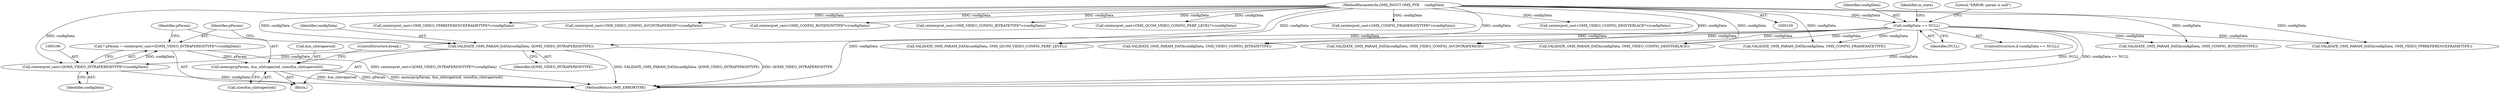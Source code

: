 digraph "0_Android_560ccdb509a7b86186fac0fce1b25bd9a3e6a6e8_4@API" {
"1000198" [label="(Call,memcpy(pParam, &m_sIntraperiod, sizeof(m_sIntraperiod)))"];
"1000193" [label="(Call,* pParam = reinterpret_cast<QOMX_VIDEO_INTRAPERIODTYPE*>(configData))"];
"1000195" [label="(Call,reinterpret_cast<QOMX_VIDEO_INTRAPERIODTYPE*>(configData))"];
"1000189" [label="(Call,VALIDATE_OMX_PARAM_DATA(configData, QOMX_VIDEO_INTRAPERIODTYPE))"];
"1000109" [label="(Call,configData == NULL)"];
"1000103" [label="(MethodParameterIn,OMX_INOUT OMX_PTR     configData)"];
"1000193" [label="(Call,* pParam = reinterpret_cast<QOMX_VIDEO_INTRAPERIODTYPE*>(configData))"];
"1000199" [label="(Identifier,pParam)"];
"1000253" [label="(Call,reinterpret_cast<OMX_VIDEO_VP8REFERENCEFRAMETYPE*>(configData))"];
"1000267" [label="(Call,VALIDATE_OMX_PARAM_DATA(configData, OMX_QCOM_VIDEO_CONFIG_PERF_LEVEL))"];
"1000213" [label="(Call,reinterpret_cast<OMX_VIDEO_CONFIG_AVCINTRAPERIOD*>(configData))"];
"1000175" [label="(Call,reinterpret_cast<OMX_CONFIG_ROTATIONTYPE*>(configData))"];
"1000139" [label="(Call,reinterpret_cast<OMX_VIDEO_CONFIG_BITRATETYPE*>(configData))"];
"1000274" [label="(Call,reinterpret_cast<OMX_QCOM_VIDEO_CONFIG_PERF_LEVEL*>(configData))"];
"1000111" [label="(Identifier,NULL)"];
"1000200" [label="(Call,&m_sIntraperiod)"];
"1000119" [label="(Identifier,m_state)"];
"1000310" [label="(MethodReturn,OMX_ERRORTYPE)"];
"1000207" [label="(Call,VALIDATE_OMX_PARAM_DATA(configData, OMX_VIDEO_CONFIG_AVCINTRAPERIOD))"];
"1000114" [label="(Literal,\"ERROR: param is null\")"];
"1000202" [label="(Call,sizeof(m_sIntraperiod))"];
"1000169" [label="(Call,VALIDATE_OMX_PARAM_DATA(configData, OMX_CONFIG_ROTATIONTYPE))"];
"1000103" [label="(MethodParameterIn,OMX_INOUT OMX_PTR     configData)"];
"1000157" [label="(Call,reinterpret_cast<OMX_CONFIG_FRAMERATETYPE*>(configData))"];
"1000247" [label="(Call,VALIDATE_OMX_PARAM_DATA(configData, OMX_VIDEO_VP8REFERENCEFRAMETYPE))"];
"1000189" [label="(Call,VALIDATE_OMX_PARAM_DATA(configData, QOMX_VIDEO_INTRAPERIODTYPE))"];
"1000186" [label="(Block,)"];
"1000110" [label="(Identifier,configData)"];
"1000198" [label="(Call,memcpy(pParam, &m_sIntraperiod, sizeof(m_sIntraperiod)))"];
"1000233" [label="(Call,reinterpret_cast<OMX_VIDEO_CONFIG_DEINTERLACE*>(configData))"];
"1000133" [label="(Call,VALIDATE_OMX_PARAM_DATA(configData, OMX_VIDEO_CONFIG_BITRATETYPE))"];
"1000191" [label="(Identifier,QOMX_VIDEO_INTRAPERIODTYPE)"];
"1000227" [label="(Call,VALIDATE_OMX_PARAM_DATA(configData, OMX_VIDEO_CONFIG_DEINTERLACE))"];
"1000190" [label="(Identifier,configData)"];
"1000109" [label="(Call,configData == NULL)"];
"1000204" [label="(ControlStructure,break;)"];
"1000197" [label="(Identifier,configData)"];
"1000195" [label="(Call,reinterpret_cast<QOMX_VIDEO_INTRAPERIODTYPE*>(configData))"];
"1000108" [label="(ControlStructure,if (configData == NULL))"];
"1000194" [label="(Identifier,pParam)"];
"1000151" [label="(Call,VALIDATE_OMX_PARAM_DATA(configData, OMX_CONFIG_FRAMERATETYPE))"];
"1000198" -> "1000186"  [label="AST: "];
"1000198" -> "1000202"  [label="CFG: "];
"1000199" -> "1000198"  [label="AST: "];
"1000200" -> "1000198"  [label="AST: "];
"1000202" -> "1000198"  [label="AST: "];
"1000204" -> "1000198"  [label="CFG: "];
"1000198" -> "1000310"  [label="DDG: &m_sIntraperiod"];
"1000198" -> "1000310"  [label="DDG: pParam"];
"1000198" -> "1000310"  [label="DDG: memcpy(pParam, &m_sIntraperiod, sizeof(m_sIntraperiod))"];
"1000193" -> "1000198"  [label="DDG: pParam"];
"1000193" -> "1000186"  [label="AST: "];
"1000193" -> "1000195"  [label="CFG: "];
"1000194" -> "1000193"  [label="AST: "];
"1000195" -> "1000193"  [label="AST: "];
"1000199" -> "1000193"  [label="CFG: "];
"1000193" -> "1000310"  [label="DDG: reinterpret_cast<QOMX_VIDEO_INTRAPERIODTYPE*>(configData)"];
"1000195" -> "1000193"  [label="DDG: configData"];
"1000195" -> "1000197"  [label="CFG: "];
"1000196" -> "1000195"  [label="AST: "];
"1000197" -> "1000195"  [label="AST: "];
"1000195" -> "1000310"  [label="DDG: configData"];
"1000189" -> "1000195"  [label="DDG: configData"];
"1000103" -> "1000195"  [label="DDG: configData"];
"1000189" -> "1000186"  [label="AST: "];
"1000189" -> "1000191"  [label="CFG: "];
"1000190" -> "1000189"  [label="AST: "];
"1000191" -> "1000189"  [label="AST: "];
"1000194" -> "1000189"  [label="CFG: "];
"1000189" -> "1000310"  [label="DDG: VALIDATE_OMX_PARAM_DATA(configData, QOMX_VIDEO_INTRAPERIODTYPE)"];
"1000189" -> "1000310"  [label="DDG: QOMX_VIDEO_INTRAPERIODTYPE"];
"1000109" -> "1000189"  [label="DDG: configData"];
"1000103" -> "1000189"  [label="DDG: configData"];
"1000109" -> "1000108"  [label="AST: "];
"1000109" -> "1000111"  [label="CFG: "];
"1000110" -> "1000109"  [label="AST: "];
"1000111" -> "1000109"  [label="AST: "];
"1000114" -> "1000109"  [label="CFG: "];
"1000119" -> "1000109"  [label="CFG: "];
"1000109" -> "1000310"  [label="DDG: configData"];
"1000109" -> "1000310"  [label="DDG: NULL"];
"1000109" -> "1000310"  [label="DDG: configData == NULL"];
"1000103" -> "1000109"  [label="DDG: configData"];
"1000109" -> "1000133"  [label="DDG: configData"];
"1000109" -> "1000151"  [label="DDG: configData"];
"1000109" -> "1000169"  [label="DDG: configData"];
"1000109" -> "1000207"  [label="DDG: configData"];
"1000109" -> "1000227"  [label="DDG: configData"];
"1000109" -> "1000247"  [label="DDG: configData"];
"1000109" -> "1000267"  [label="DDG: configData"];
"1000103" -> "1000100"  [label="AST: "];
"1000103" -> "1000310"  [label="DDG: configData"];
"1000103" -> "1000133"  [label="DDG: configData"];
"1000103" -> "1000139"  [label="DDG: configData"];
"1000103" -> "1000151"  [label="DDG: configData"];
"1000103" -> "1000157"  [label="DDG: configData"];
"1000103" -> "1000169"  [label="DDG: configData"];
"1000103" -> "1000175"  [label="DDG: configData"];
"1000103" -> "1000207"  [label="DDG: configData"];
"1000103" -> "1000213"  [label="DDG: configData"];
"1000103" -> "1000227"  [label="DDG: configData"];
"1000103" -> "1000233"  [label="DDG: configData"];
"1000103" -> "1000247"  [label="DDG: configData"];
"1000103" -> "1000253"  [label="DDG: configData"];
"1000103" -> "1000267"  [label="DDG: configData"];
"1000103" -> "1000274"  [label="DDG: configData"];
}
